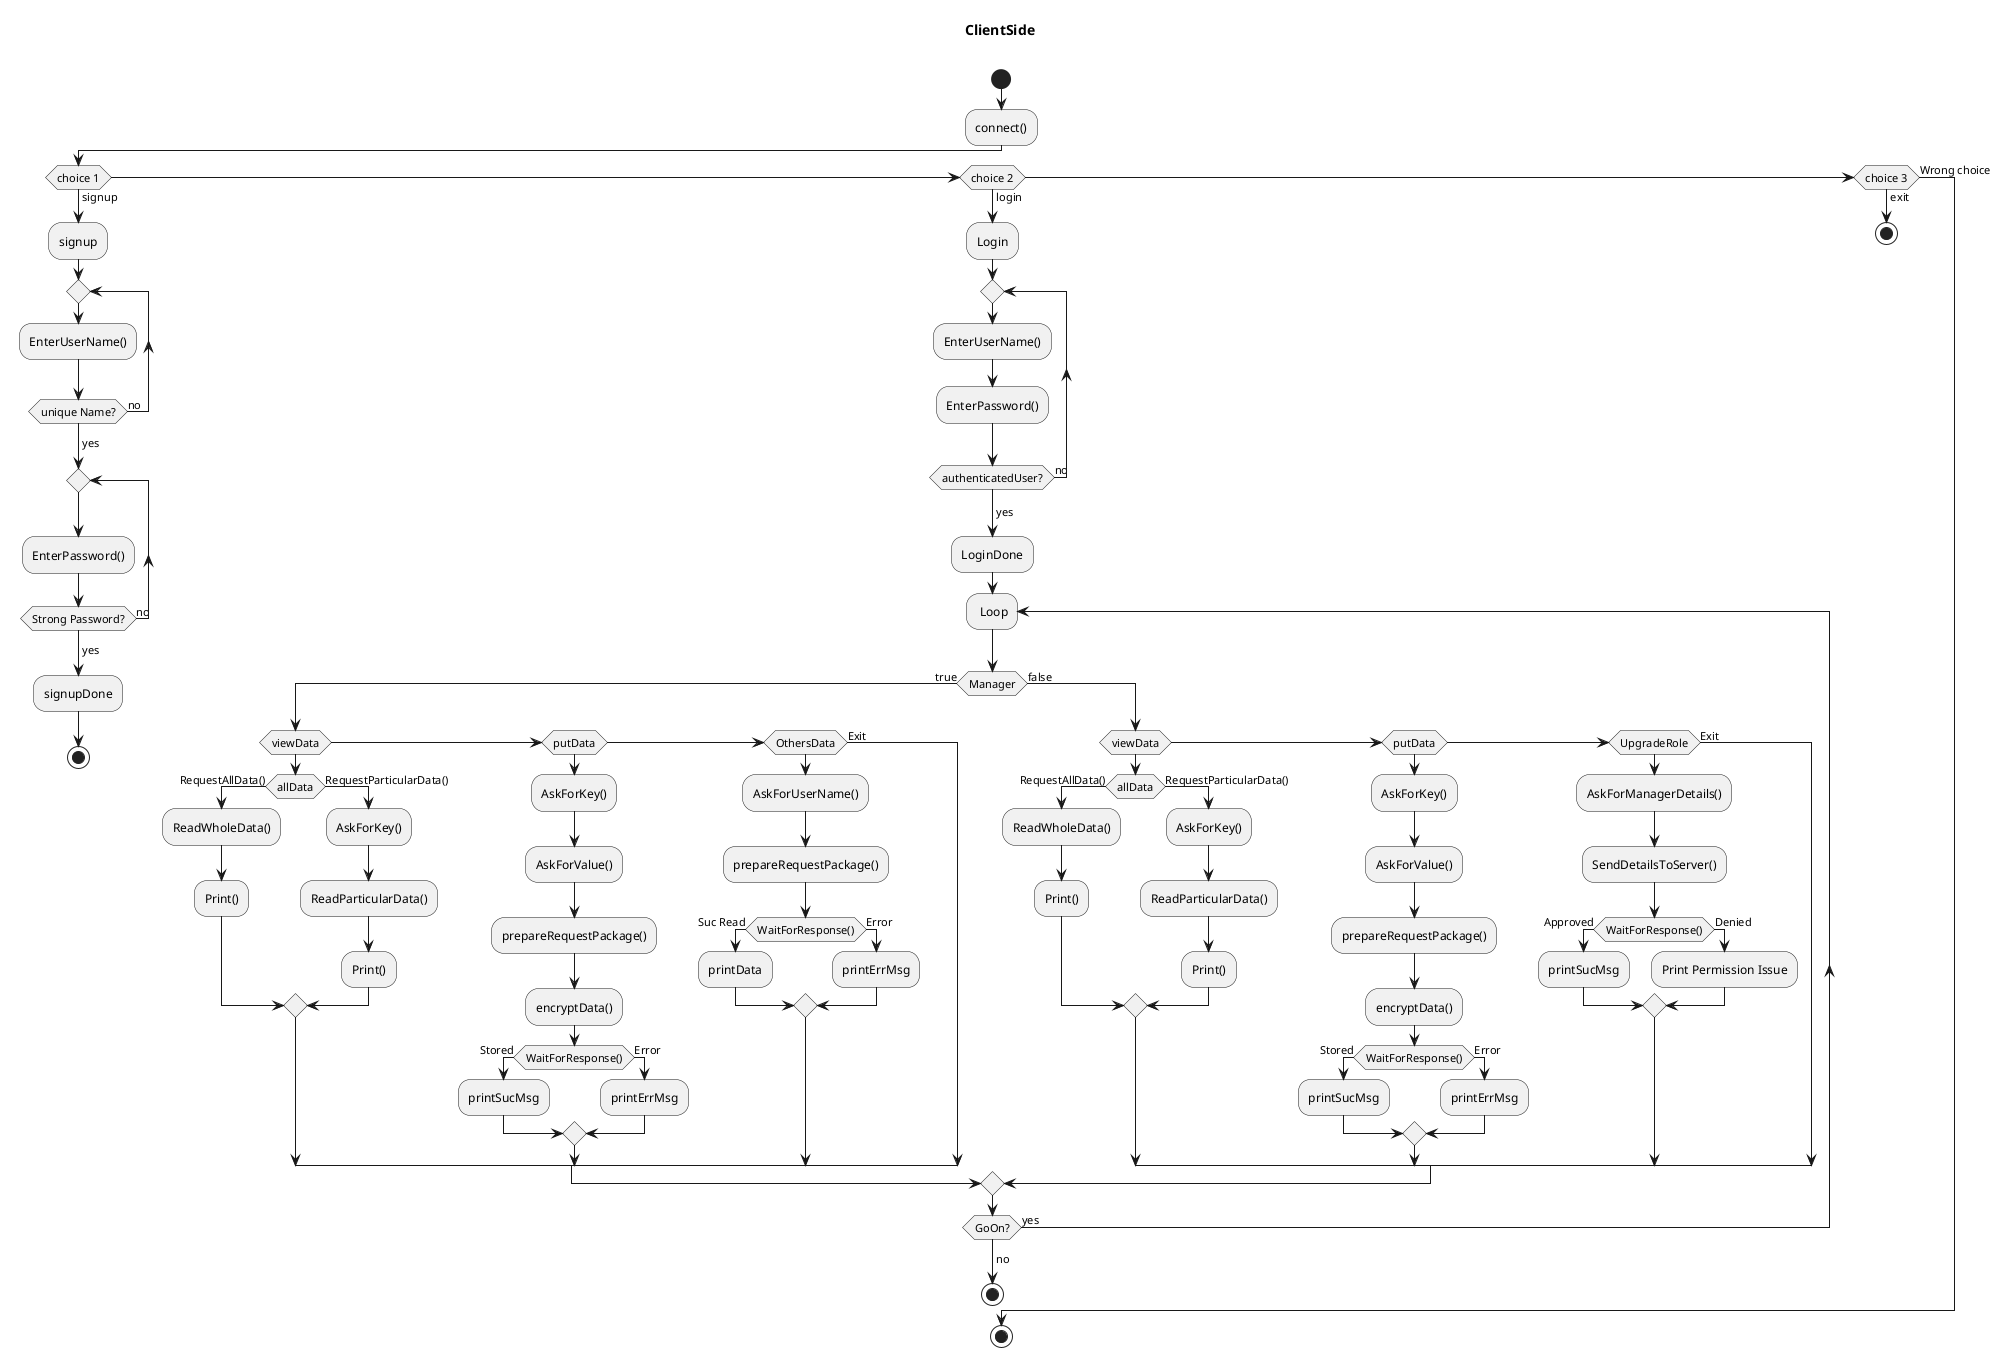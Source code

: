 @startuml
'https://plantuml.com/activity-diagram-beta

title ClientSide\n

start
:connect();

if (choice 1) then (signup)
  :signup;
  repeat
    :EnterUserName();
  repeat while (unique Name?) is (no)
        ->yes;
  repeat
    :EnterPassword();
  repeat while (Strong Password?) is (no)
        ->yes;
  :signupDone;
  stop
elseif(choice 2) then (login)
    :Login;
      repeat
        :EnterUserName();
        :EnterPassword();
      repeat while (authenticatedUser?) is (no)
         ->yes;
      :LoginDone;
      repeat : Loop;
      if (Manager) then (true)
        if(viewData)
          if(allData) then (yes)
          ->RequestAllData();
           :ReadWholeData();
           :Print();
          else (no)
          ->RequestParticularData();
          :AskForKey();
          :ReadParticularData();
          :Print();
          endif;
        elseif(putData)
        :AskForKey();
        :AskForValue();
        :prepareRequestPackage();
        :encryptData();
        if(WaitForResponse()) then (Stored)
        :printSucMsg;
        else (Error)
          :printErrMsg;
        endif;
        elseif(OthersData)
        :AskForUserName();
        :prepareRequestPackage();
        if(WaitForResponse()) then (Suc Read)
          :printData;
          else (Error)
            :printErrMsg;
          endif;
        else (Exit)
        endif
      else (false)
        if(viewData)
        if(allData) then (yes)
            ->RequestAllData();
             :ReadWholeData();
             :Print();
            else (no)
            ->RequestParticularData();
            :AskForKey();
            :ReadParticularData();
            :Print();
            endif;
        elseif(putData)
        :AskForKey();
          :AskForValue();
          :prepareRequestPackage();
          :encryptData();
          if(WaitForResponse()) then (Stored)
          :printSucMsg;
          else (Error)
            :printErrMsg;
          endif;
        elseif(UpgradeRole)
        :AskForManagerDetails();
        :SendDetailsToServer();
          if(WaitForResponse()) then (Approved)
          :printSucMsg;
          else (Denied)
          :Print Permission Issue;
          endif;
        else(Exit)
        endif
      endif
      repeat while(GoOn?) is (yes)
      ->no;
    stop
elseif(choice 3) then (exit)
    stop
else (Wrong choice)
endif
stop

@enduml
